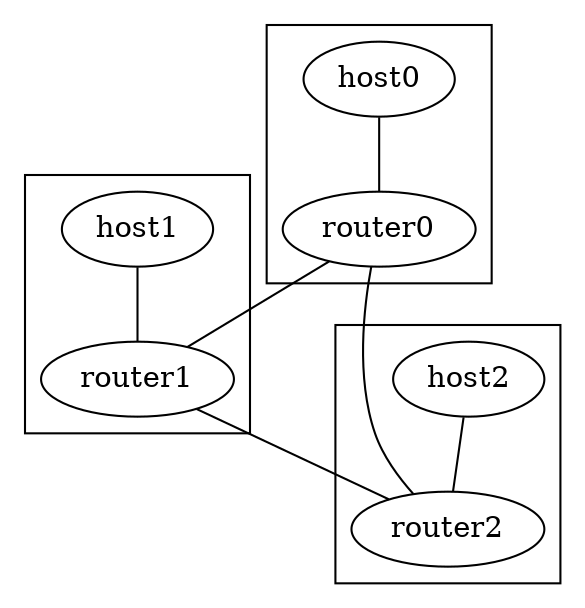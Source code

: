 graph network {

    subgraph cluster_0 {
        host0 -- router0;
    }

    subgraph cluster_1 {
        host1 -- router1;
    }

    subgraph cluster_2 {
        host2 -- router2;
    }

    router0 -- router1 -- router2;
    router0 -- router2;
}
